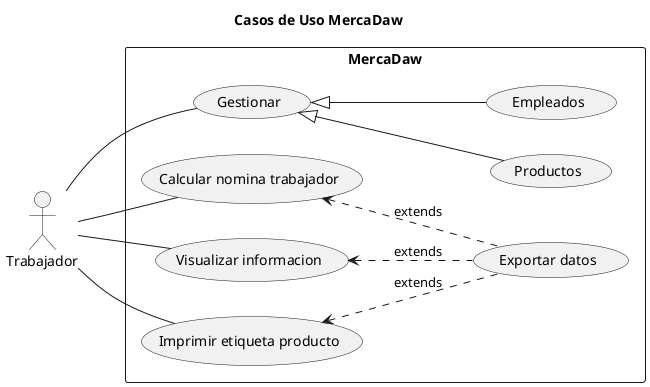 @startuml Diagrama casos de uso 
title Casos de Uso MercaDaw
left to right direction
actor "Trabajador" as t

rectangle MercaDaw{
    usecase "Gestionar" as gp
    usecase "Productos" as prod
    usecase "Empleados" as emple
    usecase "Calcular nomina trabajador" as c
    usecase "Visualizar informacion" as ed
    usecase "Exportar datos" as edat
    usecase "Imprimir etiqueta producto" as ie

}

t -- c
t -- gp
gp <|-- prod
gp <|-- emple
t -- ed
ed <.. edat: extends
t -- ie
c <.. edat: extends
ie <.. edat: extends




@enduml